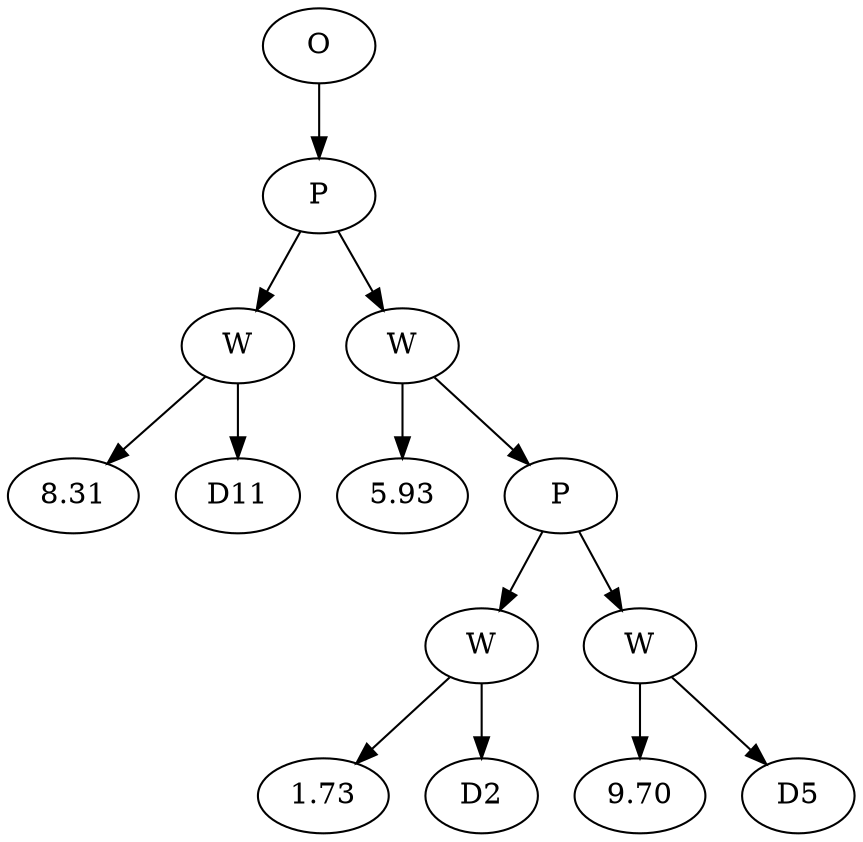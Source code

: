 // Tree
digraph {
	39538214 [label=O]
	39538215 [label=P]
	39538214 -> 39538215
	39538216 [label=W]
	39538215 -> 39538216
	39538217 [label=8.31]
	39538216 -> 39538217
	39538218 [label=D11]
	39538216 -> 39538218
	39538219 [label=W]
	39538215 -> 39538219
	39538220 [label=5.93]
	39538219 -> 39538220
	39538221 [label=P]
	39538219 -> 39538221
	39538222 [label=W]
	39538221 -> 39538222
	39538223 [label=1.73]
	39538222 -> 39538223
	39538224 [label=D2]
	39538222 -> 39538224
	39538225 [label=W]
	39538221 -> 39538225
	39538226 [label=9.70]
	39538225 -> 39538226
	39538227 [label=D5]
	39538225 -> 39538227
}
